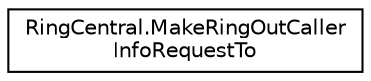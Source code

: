 digraph "Graphical Class Hierarchy"
{
 // LATEX_PDF_SIZE
  edge [fontname="Helvetica",fontsize="10",labelfontname="Helvetica",labelfontsize="10"];
  node [fontname="Helvetica",fontsize="10",shape=record];
  rankdir="LR";
  Node0 [label="RingCentral.MakeRingOutCaller\lInfoRequestTo",height=0.2,width=0.4,color="black", fillcolor="white", style="filled",URL="$classRingCentral_1_1MakeRingOutCallerInfoRequestTo.html",tooltip="Phone number of a called party. This number corresponds to the 2nd leg of a RingOut call"];
}

